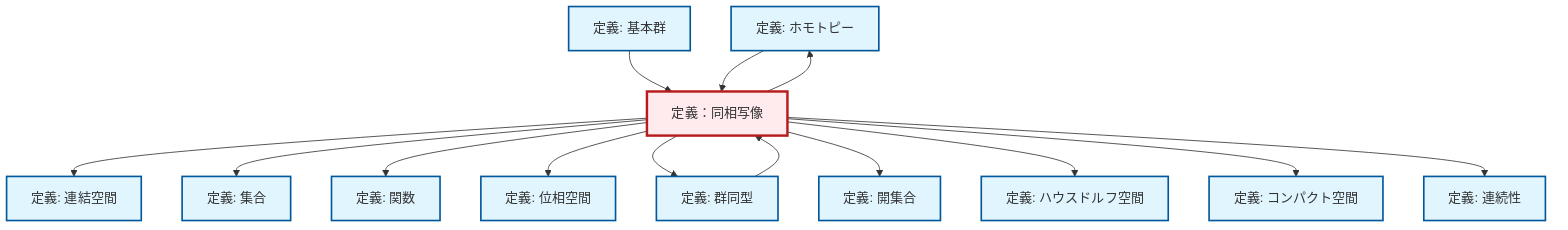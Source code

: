 graph TD
    classDef definition fill:#e1f5fe,stroke:#01579b,stroke-width:2px
    classDef theorem fill:#f3e5f5,stroke:#4a148c,stroke-width:2px
    classDef axiom fill:#fff3e0,stroke:#e65100,stroke-width:2px
    classDef example fill:#e8f5e9,stroke:#1b5e20,stroke-width:2px
    classDef current fill:#ffebee,stroke:#b71c1c,stroke-width:3px
    def-open-set["定義: 開集合"]:::definition
    def-connected["定義: 連結空間"]:::definition
    def-hausdorff["定義: ハウスドルフ空間"]:::definition
    def-continuity["定義: 連続性"]:::definition
    def-homotopy["定義: ホモトピー"]:::definition
    def-compact["定義: コンパクト空間"]:::definition
    def-isomorphism["定義: 群同型"]:::definition
    def-homeomorphism["定義：同相写像"]:::definition
    def-fundamental-group["定義: 基本群"]:::definition
    def-topological-space["定義: 位相空間"]:::definition
    def-set["定義: 集合"]:::definition
    def-function["定義: 関数"]:::definition
    def-homeomorphism --> def-connected
    def-isomorphism --> def-homeomorphism
    def-homeomorphism --> def-set
    def-homeomorphism --> def-homotopy
    def-homeomorphism --> def-function
    def-homeomorphism --> def-topological-space
    def-homeomorphism --> def-isomorphism
    def-fundamental-group --> def-homeomorphism
    def-homeomorphism --> def-open-set
    def-homeomorphism --> def-hausdorff
    def-homotopy --> def-homeomorphism
    def-homeomorphism --> def-compact
    def-homeomorphism --> def-continuity
    class def-homeomorphism current